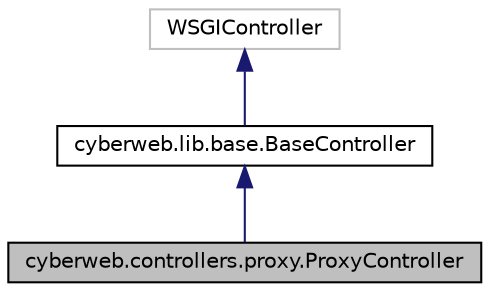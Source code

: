 digraph G
{
  edge [fontname="Helvetica",fontsize="10",labelfontname="Helvetica",labelfontsize="10"];
  node [fontname="Helvetica",fontsize="10",shape=record];
  Node1 [label="cyberweb.controllers.proxy.ProxyController",height=0.2,width=0.4,color="black", fillcolor="grey75", style="filled" fontcolor="black"];
  Node2 -> Node1 [dir="back",color="midnightblue",fontsize="10",style="solid"];
  Node2 [label="cyberweb.lib.base.BaseController",height=0.2,width=0.4,color="black", fillcolor="white", style="filled",URL="$classcyberweb_1_1lib_1_1base_1_1_base_controller.html"];
  Node3 -> Node2 [dir="back",color="midnightblue",fontsize="10",style="solid"];
  Node3 [label="WSGIController",height=0.2,width=0.4,color="grey75", fillcolor="white", style="filled"];
}
